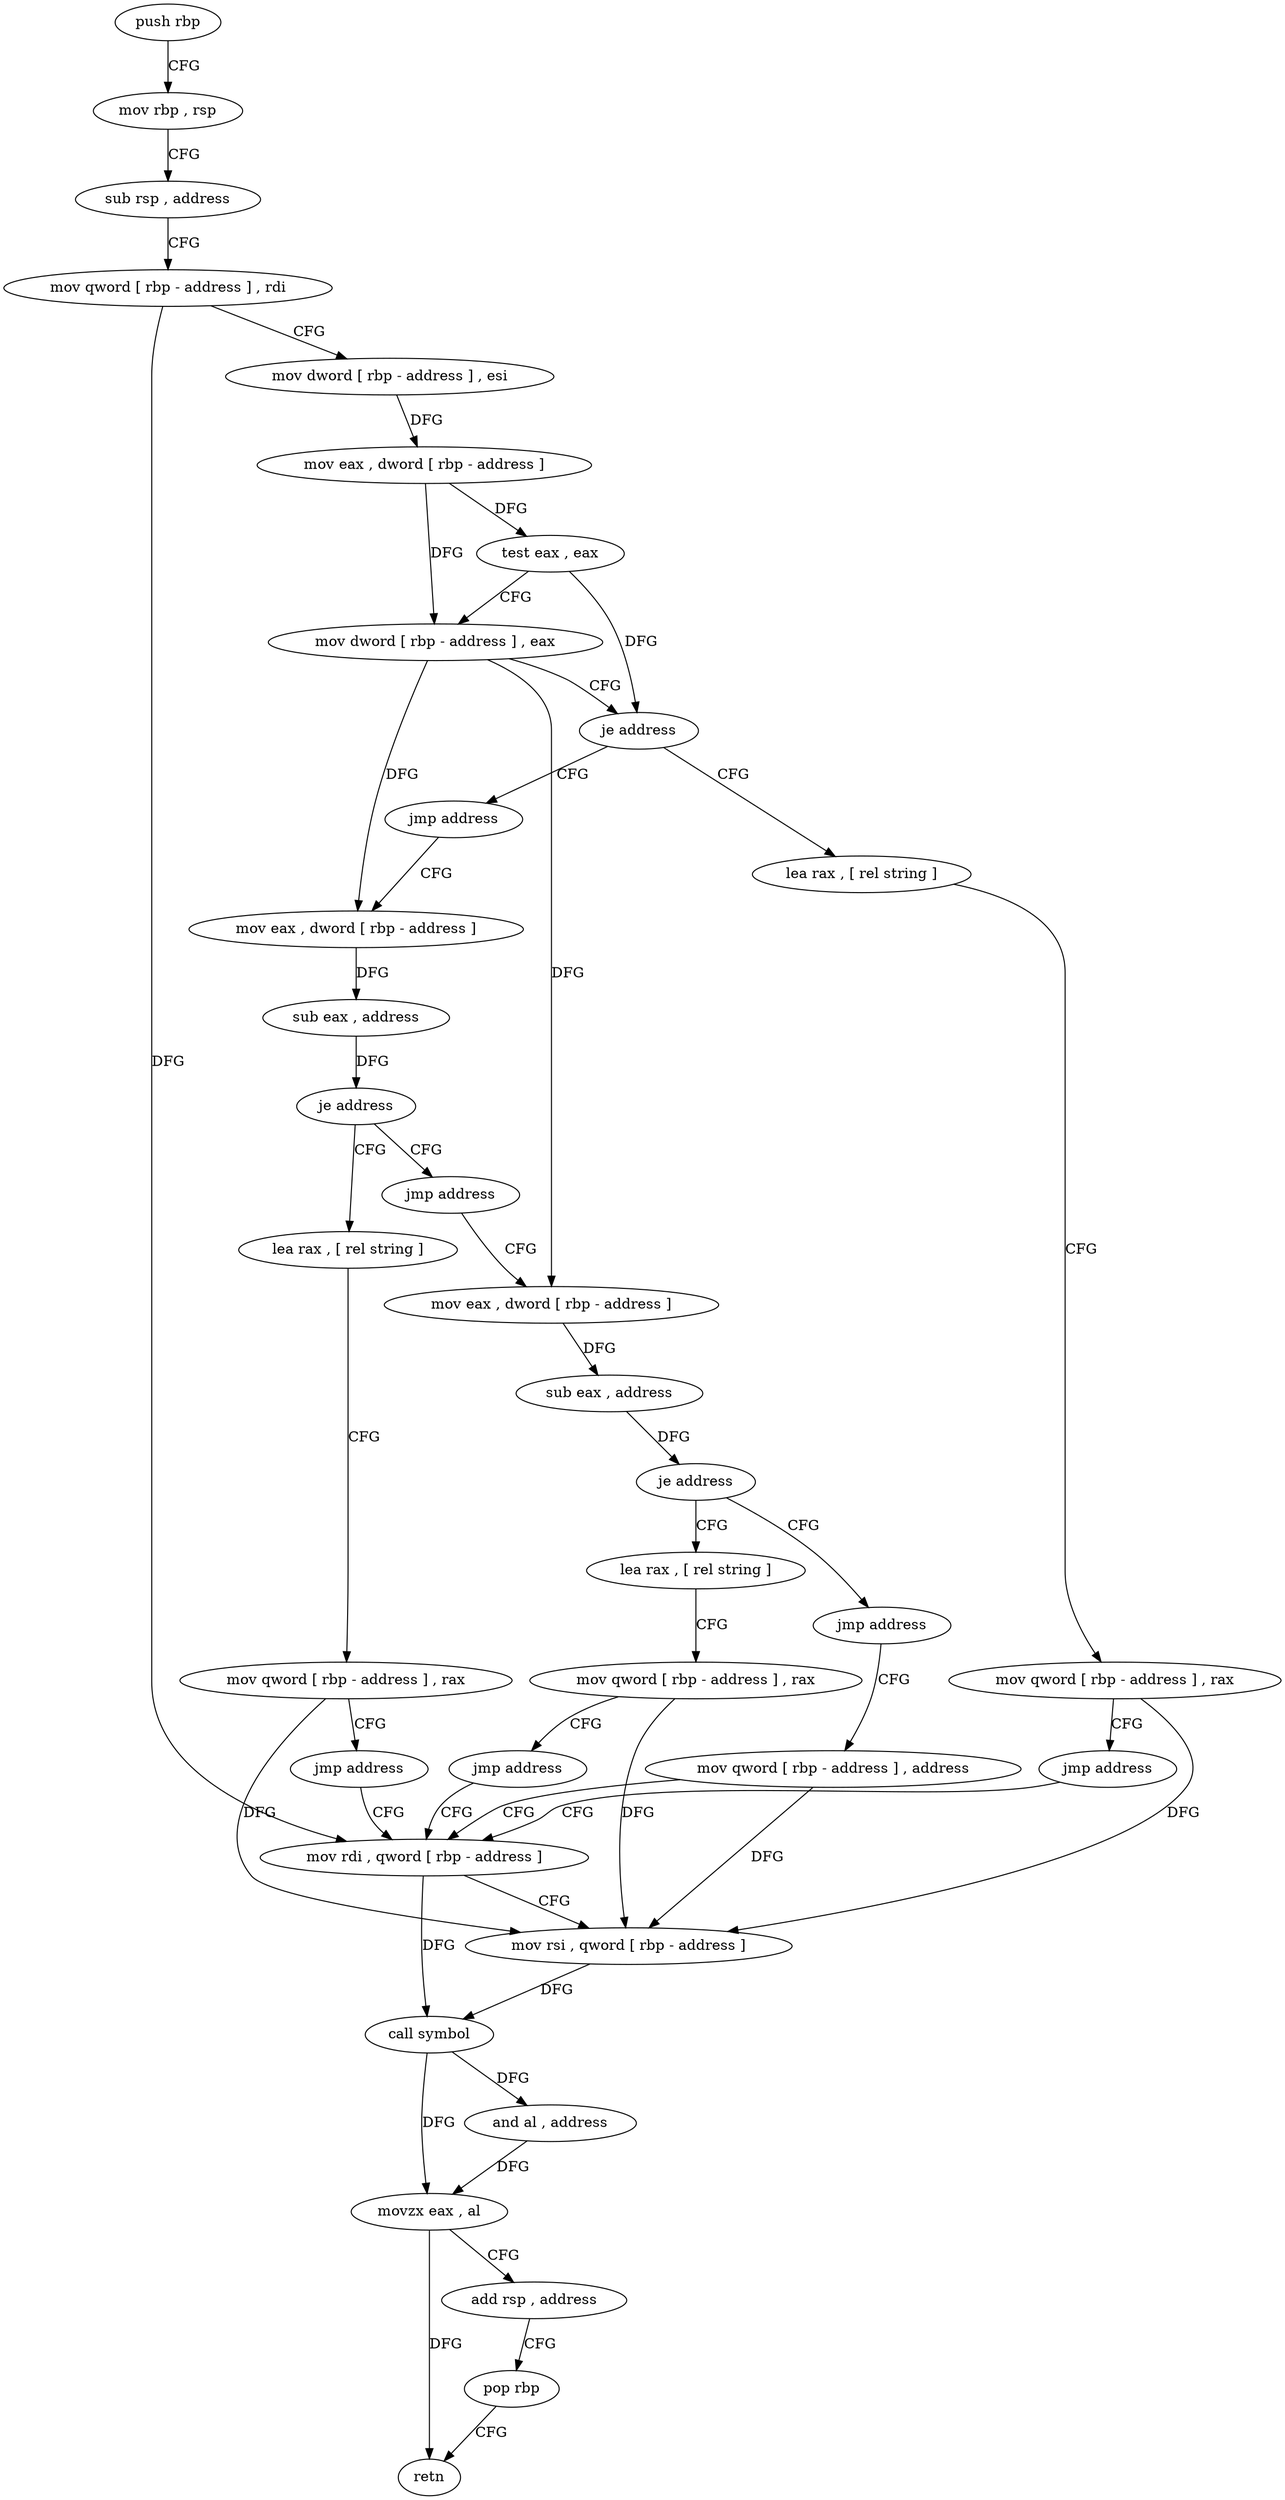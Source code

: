digraph "func" {
"177152" [label = "push rbp" ]
"177153" [label = "mov rbp , rsp" ]
"177156" [label = "sub rsp , address" ]
"177160" [label = "mov qword [ rbp - address ] , rdi" ]
"177164" [label = "mov dword [ rbp - address ] , esi" ]
"177167" [label = "mov eax , dword [ rbp - address ]" ]
"177170" [label = "test eax , eax" ]
"177172" [label = "mov dword [ rbp - address ] , eax" ]
"177175" [label = "je address" ]
"177220" [label = "lea rax , [ rel string ]" ]
"177181" [label = "jmp address" ]
"177227" [label = "mov qword [ rbp - address ] , rax" ]
"177231" [label = "jmp address" ]
"177276" [label = "mov rdi , qword [ rbp - address ]" ]
"177186" [label = "mov eax , dword [ rbp - address ]" ]
"177280" [label = "mov rsi , qword [ rbp - address ]" ]
"177284" [label = "call symbol" ]
"177289" [label = "and al , address" ]
"177291" [label = "movzx eax , al" ]
"177294" [label = "add rsp , address" ]
"177298" [label = "pop rbp" ]
"177299" [label = "retn" ]
"177189" [label = "sub eax , address" ]
"177192" [label = "je address" ]
"177236" [label = "lea rax , [ rel string ]" ]
"177198" [label = "jmp address" ]
"177243" [label = "mov qword [ rbp - address ] , rax" ]
"177247" [label = "jmp address" ]
"177203" [label = "mov eax , dword [ rbp - address ]" ]
"177206" [label = "sub eax , address" ]
"177209" [label = "je address" ]
"177252" [label = "lea rax , [ rel string ]" ]
"177215" [label = "jmp address" ]
"177259" [label = "mov qword [ rbp - address ] , rax" ]
"177263" [label = "jmp address" ]
"177268" [label = "mov qword [ rbp - address ] , address" ]
"177152" -> "177153" [ label = "CFG" ]
"177153" -> "177156" [ label = "CFG" ]
"177156" -> "177160" [ label = "CFG" ]
"177160" -> "177164" [ label = "CFG" ]
"177160" -> "177276" [ label = "DFG" ]
"177164" -> "177167" [ label = "DFG" ]
"177167" -> "177170" [ label = "DFG" ]
"177167" -> "177172" [ label = "DFG" ]
"177170" -> "177172" [ label = "CFG" ]
"177170" -> "177175" [ label = "DFG" ]
"177172" -> "177175" [ label = "CFG" ]
"177172" -> "177186" [ label = "DFG" ]
"177172" -> "177203" [ label = "DFG" ]
"177175" -> "177220" [ label = "CFG" ]
"177175" -> "177181" [ label = "CFG" ]
"177220" -> "177227" [ label = "CFG" ]
"177181" -> "177186" [ label = "CFG" ]
"177227" -> "177231" [ label = "CFG" ]
"177227" -> "177280" [ label = "DFG" ]
"177231" -> "177276" [ label = "CFG" ]
"177276" -> "177280" [ label = "CFG" ]
"177276" -> "177284" [ label = "DFG" ]
"177186" -> "177189" [ label = "DFG" ]
"177280" -> "177284" [ label = "DFG" ]
"177284" -> "177289" [ label = "DFG" ]
"177284" -> "177291" [ label = "DFG" ]
"177289" -> "177291" [ label = "DFG" ]
"177291" -> "177294" [ label = "CFG" ]
"177291" -> "177299" [ label = "DFG" ]
"177294" -> "177298" [ label = "CFG" ]
"177298" -> "177299" [ label = "CFG" ]
"177189" -> "177192" [ label = "DFG" ]
"177192" -> "177236" [ label = "CFG" ]
"177192" -> "177198" [ label = "CFG" ]
"177236" -> "177243" [ label = "CFG" ]
"177198" -> "177203" [ label = "CFG" ]
"177243" -> "177247" [ label = "CFG" ]
"177243" -> "177280" [ label = "DFG" ]
"177247" -> "177276" [ label = "CFG" ]
"177203" -> "177206" [ label = "DFG" ]
"177206" -> "177209" [ label = "DFG" ]
"177209" -> "177252" [ label = "CFG" ]
"177209" -> "177215" [ label = "CFG" ]
"177252" -> "177259" [ label = "CFG" ]
"177215" -> "177268" [ label = "CFG" ]
"177259" -> "177263" [ label = "CFG" ]
"177259" -> "177280" [ label = "DFG" ]
"177263" -> "177276" [ label = "CFG" ]
"177268" -> "177276" [ label = "CFG" ]
"177268" -> "177280" [ label = "DFG" ]
}
